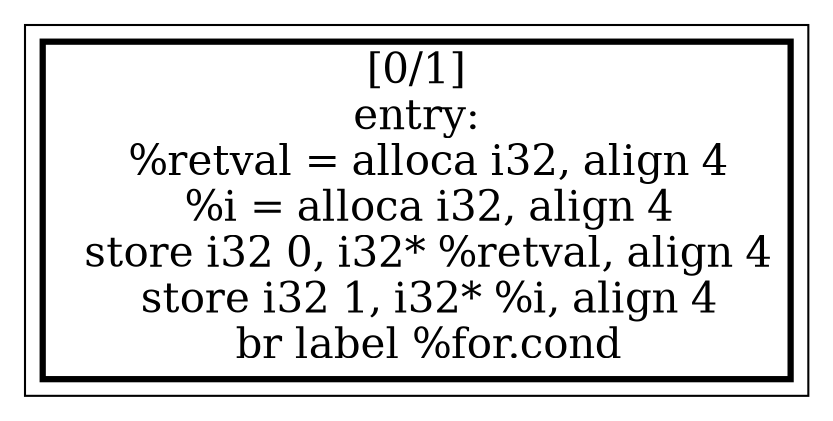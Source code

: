 
digraph G {





subgraph cluster0 {


node19 [penwidth=3.0,fontsize=20,shape=rectangle,label="[0/1]
entry:
  %retval = alloca i32, align 4
  %i = alloca i32, align 4
  store i32 0, i32* %retval, align 4
  store i32 1, i32* %i, align 4
  br label %for.cond
" ]



}

}
